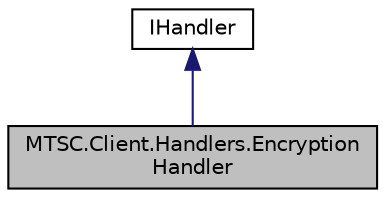 digraph "MTSC.Client.Handlers.EncryptionHandler"
{
 // LATEX_PDF_SIZE
  edge [fontname="Helvetica",fontsize="10",labelfontname="Helvetica",labelfontsize="10"];
  node [fontname="Helvetica",fontsize="10",shape=record];
  Node2 [label="MTSC.Client.Handlers.Encryption\lHandler",height=0.2,width=0.4,color="black", fillcolor="grey75", style="filled", fontcolor="black",tooltip=" "];
  Node3 -> Node2 [dir="back",color="midnightblue",fontsize="10",style="solid",fontname="Helvetica"];
  Node3 [label="IHandler",height=0.2,width=0.4,color="black", fillcolor="white", style="filled",URL="$df/d4e/interface_m_t_s_c_1_1_client_1_1_handlers_1_1_i_handler.html",tooltip="Handler interface for client communication."];
}
